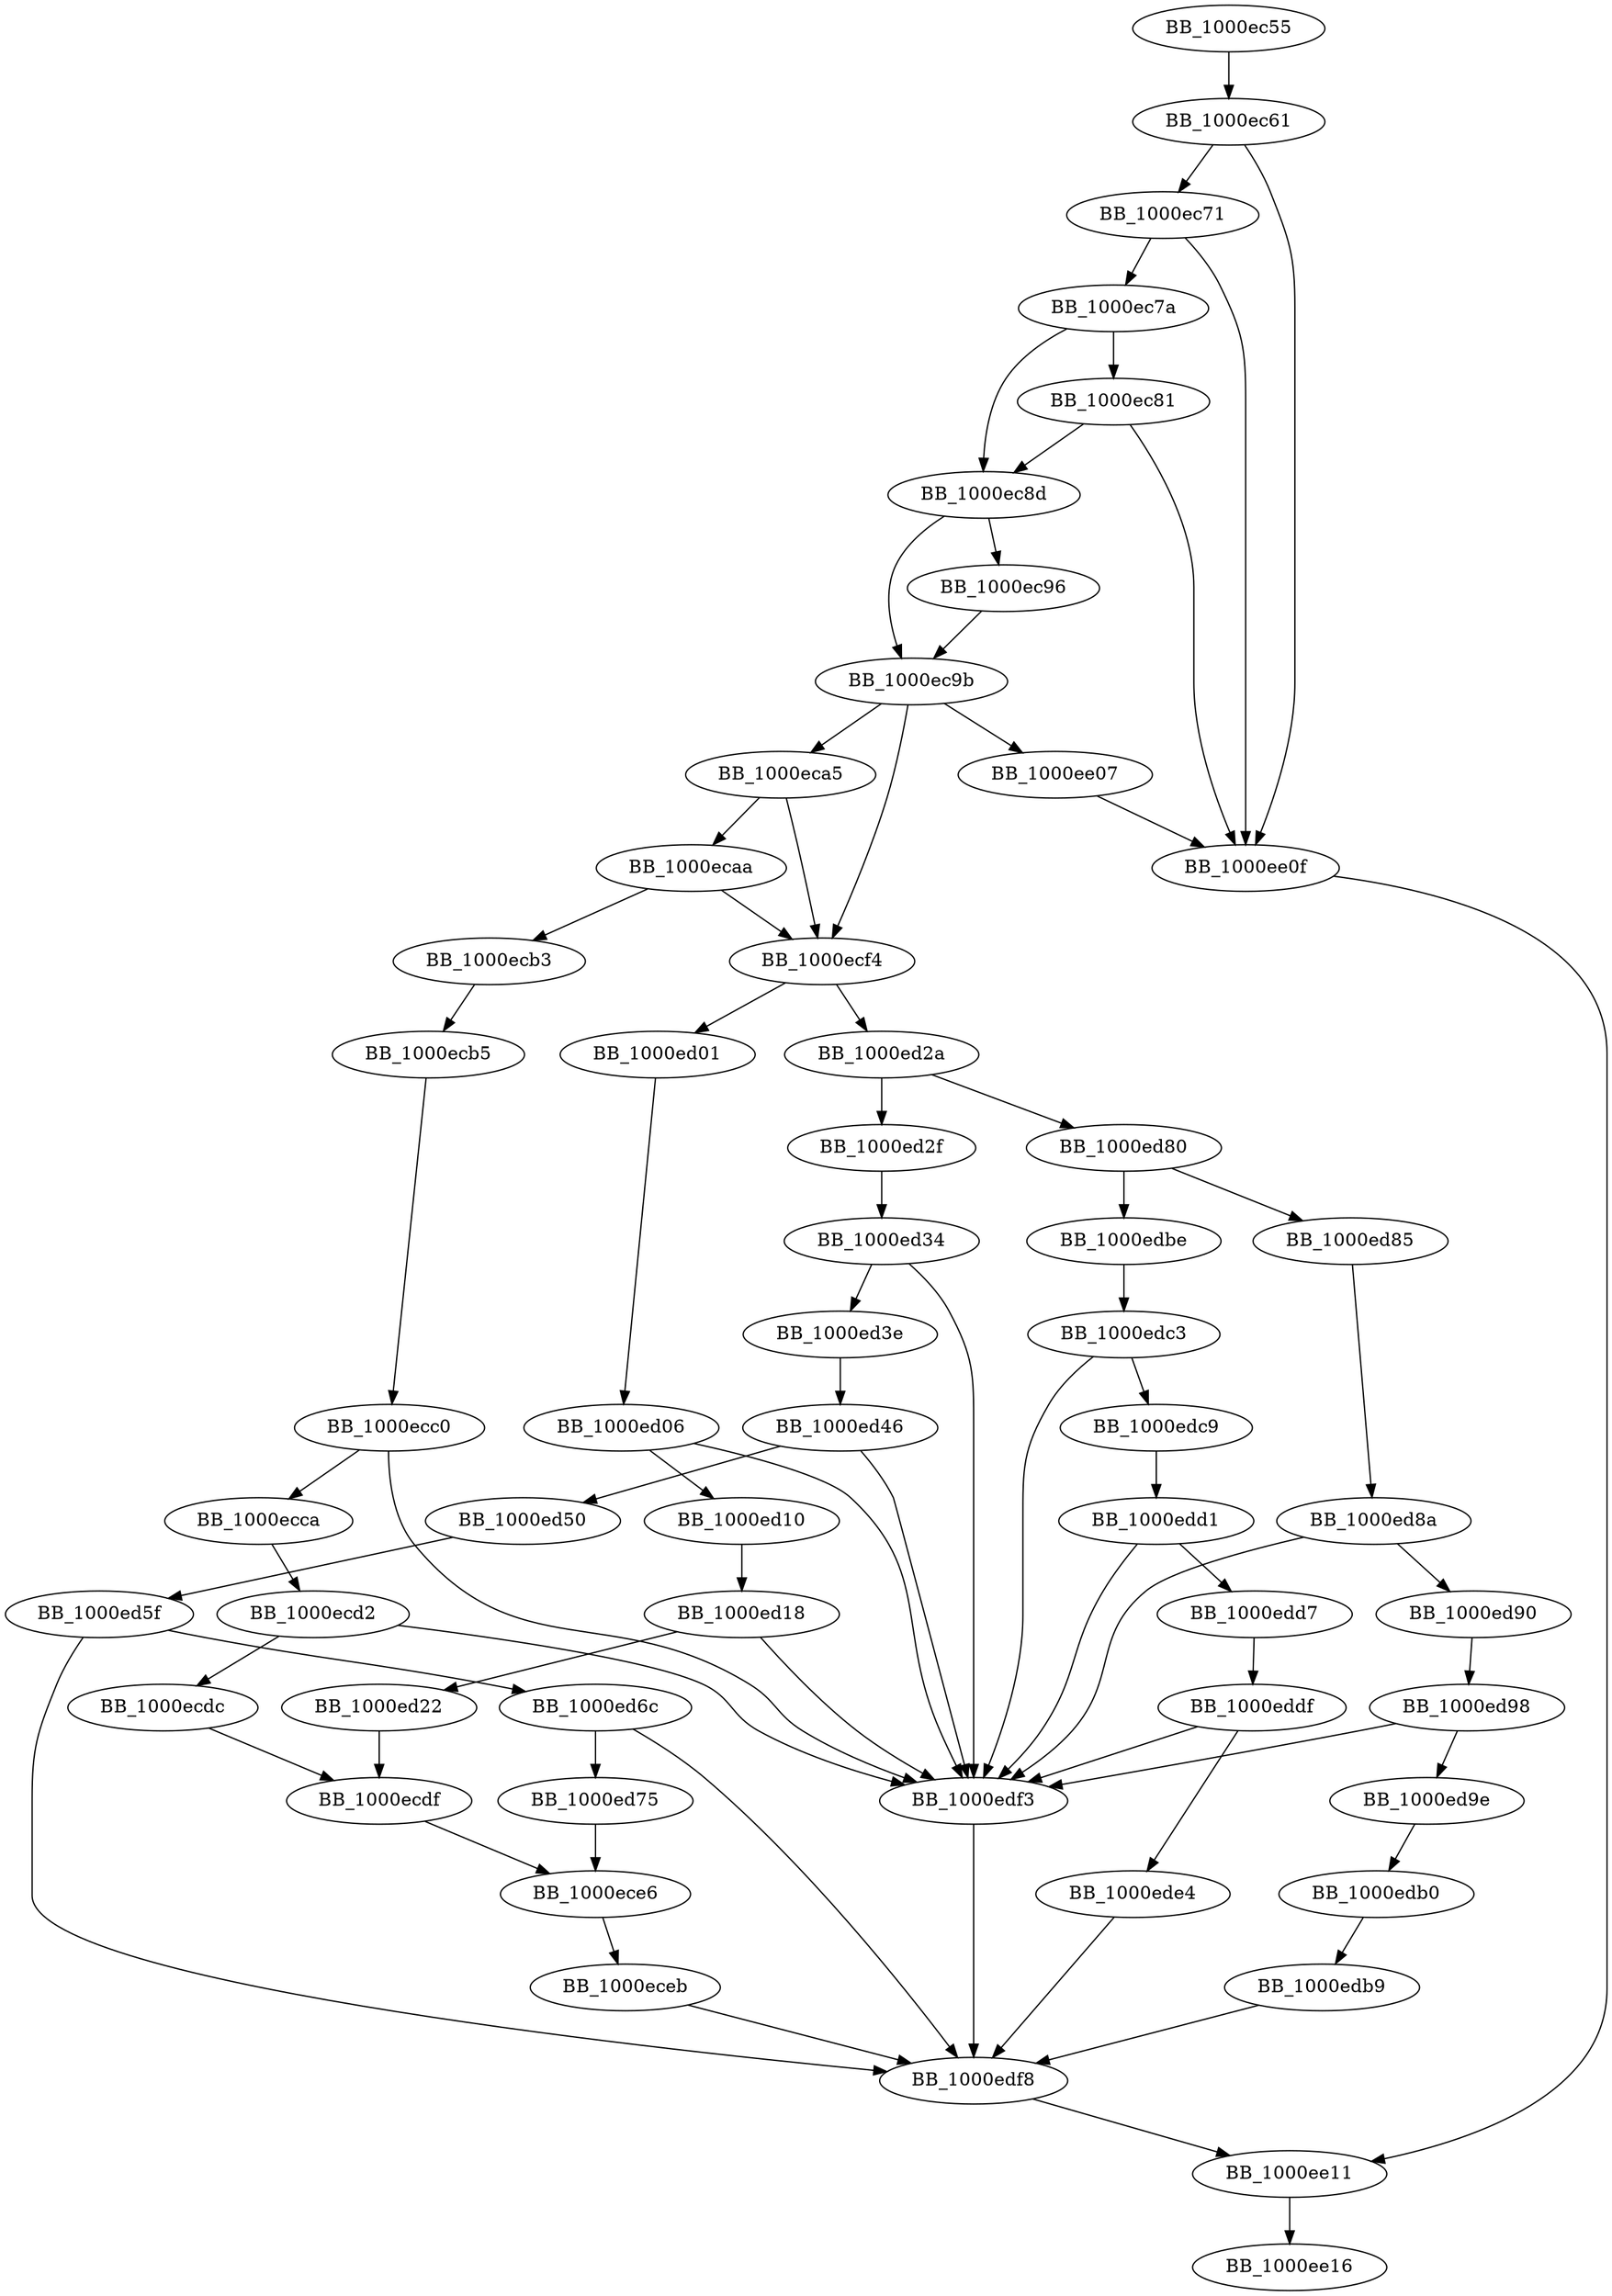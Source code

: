 DiGraph ___BuildCatchObjectHelper{
BB_1000ec55->BB_1000ec61
BB_1000ec61->BB_1000ec71
BB_1000ec61->BB_1000ee0f
BB_1000ec71->BB_1000ec7a
BB_1000ec71->BB_1000ee0f
BB_1000ec7a->BB_1000ec81
BB_1000ec7a->BB_1000ec8d
BB_1000ec81->BB_1000ec8d
BB_1000ec81->BB_1000ee0f
BB_1000ec8d->BB_1000ec96
BB_1000ec8d->BB_1000ec9b
BB_1000ec96->BB_1000ec9b
BB_1000ec9b->BB_1000eca5
BB_1000ec9b->BB_1000ecf4
BB_1000ec9b->BB_1000ee07
BB_1000eca5->BB_1000ecaa
BB_1000eca5->BB_1000ecf4
BB_1000ecaa->BB_1000ecb3
BB_1000ecaa->BB_1000ecf4
BB_1000ecb3->BB_1000ecb5
BB_1000ecb5->BB_1000ecc0
BB_1000ecc0->BB_1000ecca
BB_1000ecc0->BB_1000edf3
BB_1000ecca->BB_1000ecd2
BB_1000ecd2->BB_1000ecdc
BB_1000ecd2->BB_1000edf3
BB_1000ecdc->BB_1000ecdf
BB_1000ecdf->BB_1000ece6
BB_1000ece6->BB_1000eceb
BB_1000eceb->BB_1000edf8
BB_1000ecf4->BB_1000ed01
BB_1000ecf4->BB_1000ed2a
BB_1000ed01->BB_1000ed06
BB_1000ed06->BB_1000ed10
BB_1000ed06->BB_1000edf3
BB_1000ed10->BB_1000ed18
BB_1000ed18->BB_1000ed22
BB_1000ed18->BB_1000edf3
BB_1000ed22->BB_1000ecdf
BB_1000ed2a->BB_1000ed2f
BB_1000ed2a->BB_1000ed80
BB_1000ed2f->BB_1000ed34
BB_1000ed34->BB_1000ed3e
BB_1000ed34->BB_1000edf3
BB_1000ed3e->BB_1000ed46
BB_1000ed46->BB_1000ed50
BB_1000ed46->BB_1000edf3
BB_1000ed50->BB_1000ed5f
BB_1000ed5f->BB_1000ed6c
BB_1000ed5f->BB_1000edf8
BB_1000ed6c->BB_1000ed75
BB_1000ed6c->BB_1000edf8
BB_1000ed75->BB_1000ece6
BB_1000ed80->BB_1000ed85
BB_1000ed80->BB_1000edbe
BB_1000ed85->BB_1000ed8a
BB_1000ed8a->BB_1000ed90
BB_1000ed8a->BB_1000edf3
BB_1000ed90->BB_1000ed98
BB_1000ed98->BB_1000ed9e
BB_1000ed98->BB_1000edf3
BB_1000ed9e->BB_1000edb0
BB_1000edb0->BB_1000edb9
BB_1000edb9->BB_1000edf8
BB_1000edbe->BB_1000edc3
BB_1000edc3->BB_1000edc9
BB_1000edc3->BB_1000edf3
BB_1000edc9->BB_1000edd1
BB_1000edd1->BB_1000edd7
BB_1000edd1->BB_1000edf3
BB_1000edd7->BB_1000eddf
BB_1000eddf->BB_1000ede4
BB_1000eddf->BB_1000edf3
BB_1000ede4->BB_1000edf8
BB_1000edf3->BB_1000edf8
BB_1000edf8->BB_1000ee11
BB_1000ee07->BB_1000ee0f
BB_1000ee0f->BB_1000ee11
BB_1000ee11->BB_1000ee16
}
